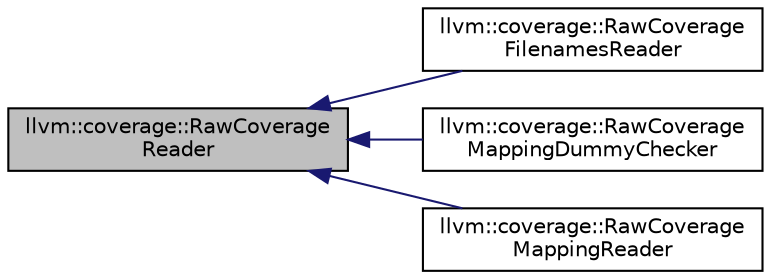 digraph "llvm::coverage::RawCoverageReader"
{
 // LATEX_PDF_SIZE
  bgcolor="transparent";
  edge [fontname="Helvetica",fontsize="10",labelfontname="Helvetica",labelfontsize="10"];
  node [fontname="Helvetica",fontsize="10",shape="box"];
  rankdir="LR";
  Node1 [label="llvm::coverage::RawCoverage\lReader",height=0.2,width=0.4,color="black", fillcolor="grey75", style="filled", fontcolor="black",tooltip="Base class for the raw coverage mapping and filenames data readers."];
  Node1 -> Node2 [dir="back",color="midnightblue",fontsize="10",style="solid",fontname="Helvetica"];
  Node2 [label="llvm::coverage::RawCoverage\lFilenamesReader",height=0.2,width=0.4,color="black",URL="$classllvm_1_1coverage_1_1RawCoverageFilenamesReader.html",tooltip="Reader for the raw coverage filenames."];
  Node1 -> Node3 [dir="back",color="midnightblue",fontsize="10",style="solid",fontname="Helvetica"];
  Node3 [label="llvm::coverage::RawCoverage\lMappingDummyChecker",height=0.2,width=0.4,color="black",URL="$classllvm_1_1coverage_1_1RawCoverageMappingDummyChecker.html",tooltip="Checks if the given coverage mapping data is exported for an unused function."];
  Node1 -> Node4 [dir="back",color="midnightblue",fontsize="10",style="solid",fontname="Helvetica"];
  Node4 [label="llvm::coverage::RawCoverage\lMappingReader",height=0.2,width=0.4,color="black",URL="$classllvm_1_1coverage_1_1RawCoverageMappingReader.html",tooltip="Reader for the raw coverage mapping data."];
}
